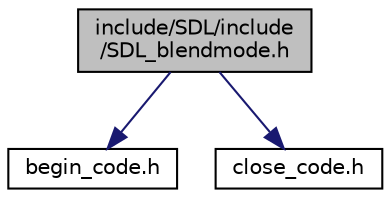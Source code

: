 digraph "include/SDL/include/SDL_blendmode.h"
{
  edge [fontname="Helvetica",fontsize="10",labelfontname="Helvetica",labelfontsize="10"];
  node [fontname="Helvetica",fontsize="10",shape=record];
  Node1 [label="include/SDL/include\l/SDL_blendmode.h",height=0.2,width=0.4,color="black", fillcolor="grey75", style="filled" fontcolor="black"];
  Node1 -> Node2 [color="midnightblue",fontsize="10",style="solid",fontname="Helvetica"];
  Node2 [label="begin_code.h",height=0.2,width=0.4,color="black", fillcolor="white", style="filled",URL="$begin__code_8h.html"];
  Node1 -> Node3 [color="midnightblue",fontsize="10",style="solid",fontname="Helvetica"];
  Node3 [label="close_code.h",height=0.2,width=0.4,color="black", fillcolor="white", style="filled",URL="$close__code_8h.html"];
}
